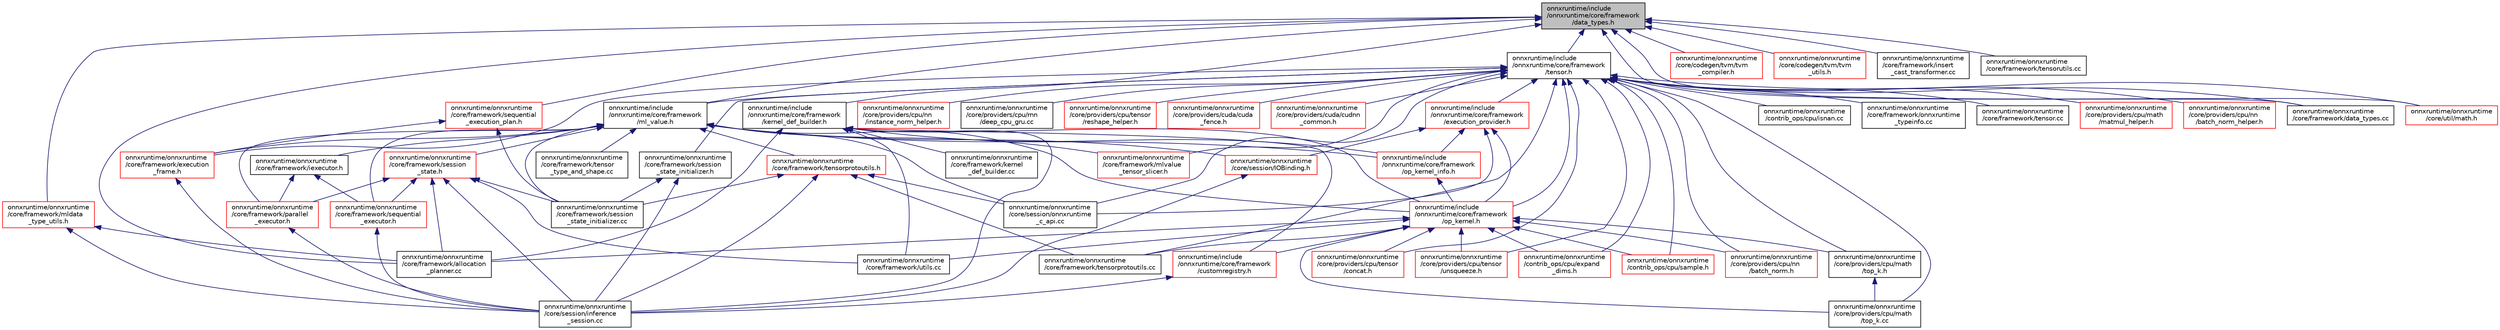 digraph "onnxruntime/include/onnxruntime/core/framework/data_types.h"
{
  edge [fontname="Helvetica",fontsize="10",labelfontname="Helvetica",labelfontsize="10"];
  node [fontname="Helvetica",fontsize="10",shape=record];
  Node23 [label="onnxruntime/include\l/onnxruntime/core/framework\l/data_types.h",height=0.2,width=0.4,color="black", fillcolor="grey75", style="filled", fontcolor="black"];
  Node23 -> Node24 [dir="back",color="midnightblue",fontsize="10",style="solid",fontname="Helvetica"];
  Node24 [label="onnxruntime/include\l/onnxruntime/core/framework\l/kernel_def_builder.h",height=0.2,width=0.4,color="black", fillcolor="white", style="filled",URL="$kernel__def__builder_8h.html"];
  Node24 -> Node25 [dir="back",color="midnightblue",fontsize="10",style="solid",fontname="Helvetica"];
  Node25 [label="onnxruntime/include\l/onnxruntime/core/framework\l/customregistry.h",height=0.2,width=0.4,color="red", fillcolor="white", style="filled",URL="$customregistry_8h.html"];
  Node25 -> Node30 [dir="back",color="midnightblue",fontsize="10",style="solid",fontname="Helvetica"];
  Node30 [label="onnxruntime/onnxruntime\l/core/session/inference\l_session.cc",height=0.2,width=0.4,color="black", fillcolor="white", style="filled",URL="$inference__session_8cc.html"];
  Node24 -> Node31 [dir="back",color="midnightblue",fontsize="10",style="solid",fontname="Helvetica"];
  Node31 [label="onnxruntime/include\l/onnxruntime/core/framework\l/op_kernel.h",height=0.2,width=0.4,color="red", fillcolor="white", style="filled",URL="$op__kernel_8h.html"];
  Node31 -> Node25 [dir="back",color="midnightblue",fontsize="10",style="solid",fontname="Helvetica"];
  Node31 -> Node45 [dir="back",color="midnightblue",fontsize="10",style="solid",fontname="Helvetica"];
  Node45 [label="onnxruntime/onnxruntime\l/contrib_ops/cpu/expand\l_dims.h",height=0.2,width=0.4,color="red", fillcolor="white", style="filled",URL="$expand__dims_8h.html"];
  Node31 -> Node47 [dir="back",color="midnightblue",fontsize="10",style="solid",fontname="Helvetica"];
  Node47 [label="onnxruntime/onnxruntime\l/contrib_ops/cpu/sample.h",height=0.2,width=0.4,color="red", fillcolor="white", style="filled",URL="$sample_8h.html"];
  Node31 -> Node56 [dir="back",color="midnightblue",fontsize="10",style="solid",fontname="Helvetica"];
  Node56 [label="onnxruntime/onnxruntime\l/core/framework/allocation\l_planner.cc",height=0.2,width=0.4,color="black", fillcolor="white", style="filled",URL="$allocation__planner_8cc.html"];
  Node31 -> Node74 [dir="back",color="midnightblue",fontsize="10",style="solid",fontname="Helvetica"];
  Node74 [label="onnxruntime/onnxruntime\l/core/framework/tensorprotoutils.cc",height=0.2,width=0.4,color="black", fillcolor="white", style="filled",URL="$tensorprotoutils_8cc.html"];
  Node31 -> Node77 [dir="back",color="midnightblue",fontsize="10",style="solid",fontname="Helvetica"];
  Node77 [label="onnxruntime/onnxruntime\l/core/framework/utils.cc",height=0.2,width=0.4,color="black", fillcolor="white", style="filled",URL="$utils_8cc.html"];
  Node31 -> Node101 [dir="back",color="midnightblue",fontsize="10",style="solid",fontname="Helvetica"];
  Node101 [label="onnxruntime/onnxruntime\l/core/providers/cpu/math\l/top_k.cc",height=0.2,width=0.4,color="black", fillcolor="white", style="filled",URL="$top__k_8cc.html"];
  Node31 -> Node102 [dir="back",color="midnightblue",fontsize="10",style="solid",fontname="Helvetica"];
  Node102 [label="onnxruntime/onnxruntime\l/core/providers/cpu/math\l/top_k.h",height=0.2,width=0.4,color="black", fillcolor="white", style="filled",URL="$top__k_8h.html"];
  Node102 -> Node101 [dir="back",color="midnightblue",fontsize="10",style="solid",fontname="Helvetica"];
  Node31 -> Node140 [dir="back",color="midnightblue",fontsize="10",style="solid",fontname="Helvetica"];
  Node140 [label="onnxruntime/onnxruntime\l/core/providers/cpu/nn\l/batch_norm.h",height=0.2,width=0.4,color="red", fillcolor="white", style="filled",URL="$cpu_2nn_2batch__norm_8h.html"];
  Node31 -> Node188 [dir="back",color="midnightblue",fontsize="10",style="solid",fontname="Helvetica"];
  Node188 [label="onnxruntime/onnxruntime\l/core/providers/cpu/tensor\l/concat.h",height=0.2,width=0.4,color="red", fillcolor="white", style="filled",URL="$cpu_2tensor_2concat_8h.html"];
  Node31 -> Node235 [dir="back",color="midnightblue",fontsize="10",style="solid",fontname="Helvetica"];
  Node235 [label="onnxruntime/onnxruntime\l/core/providers/cpu/tensor\l/unsqueeze.h",height=0.2,width=0.4,color="red", fillcolor="white", style="filled",URL="$cpu_2tensor_2unsqueeze_8h.html"];
  Node24 -> Node293 [dir="back",color="midnightblue",fontsize="10",style="solid",fontname="Helvetica"];
  Node293 [label="onnxruntime/include\l/onnxruntime/core/framework\l/op_kernel_info.h",height=0.2,width=0.4,color="red", fillcolor="white", style="filled",URL="$op__kernel__info_8h.html"];
  Node293 -> Node31 [dir="back",color="midnightblue",fontsize="10",style="solid",fontname="Helvetica"];
  Node24 -> Node56 [dir="back",color="midnightblue",fontsize="10",style="solid",fontname="Helvetica"];
  Node24 -> Node294 [dir="back",color="midnightblue",fontsize="10",style="solid",fontname="Helvetica"];
  Node294 [label="onnxruntime/onnxruntime\l/core/framework/kernel\l_def_builder.cc",height=0.2,width=0.4,color="black", fillcolor="white", style="filled",URL="$kernel__def__builder_8cc.html"];
  Node24 -> Node77 [dir="back",color="midnightblue",fontsize="10",style="solid",fontname="Helvetica"];
  Node24 -> Node30 [dir="back",color="midnightblue",fontsize="10",style="solid",fontname="Helvetica"];
  Node23 -> Node295 [dir="back",color="midnightblue",fontsize="10",style="solid",fontname="Helvetica"];
  Node295 [label="onnxruntime/include\l/onnxruntime/core/framework\l/ml_value.h",height=0.2,width=0.4,color="black", fillcolor="white", style="filled",URL="$ml__value_8h.html"];
  Node295 -> Node31 [dir="back",color="midnightblue",fontsize="10",style="solid",fontname="Helvetica"];
  Node295 -> Node293 [dir="back",color="midnightblue",fontsize="10",style="solid",fontname="Helvetica"];
  Node295 -> Node296 [dir="back",color="midnightblue",fontsize="10",style="solid",fontname="Helvetica"];
  Node296 [label="onnxruntime/onnxruntime\l/core/framework/execution\l_frame.h",height=0.2,width=0.4,color="red", fillcolor="white", style="filled",URL="$execution__frame_8h.html"];
  Node296 -> Node30 [dir="back",color="midnightblue",fontsize="10",style="solid",fontname="Helvetica"];
  Node295 -> Node297 [dir="back",color="midnightblue",fontsize="10",style="solid",fontname="Helvetica"];
  Node297 [label="onnxruntime/onnxruntime\l/core/framework/iexecutor.h",height=0.2,width=0.4,color="black", fillcolor="white", style="filled",URL="$iexecutor_8h.html"];
  Node297 -> Node298 [dir="back",color="midnightblue",fontsize="10",style="solid",fontname="Helvetica"];
  Node298 [label="onnxruntime/onnxruntime\l/core/framework/parallel\l_executor.h",height=0.2,width=0.4,color="red", fillcolor="white", style="filled",URL="$parallel__executor_8h.html"];
  Node298 -> Node30 [dir="back",color="midnightblue",fontsize="10",style="solid",fontname="Helvetica"];
  Node297 -> Node299 [dir="back",color="midnightblue",fontsize="10",style="solid",fontname="Helvetica"];
  Node299 [label="onnxruntime/onnxruntime\l/core/framework/sequential\l_executor.h",height=0.2,width=0.4,color="red", fillcolor="white", style="filled",URL="$sequential__executor_8h.html"];
  Node299 -> Node30 [dir="back",color="midnightblue",fontsize="10",style="solid",fontname="Helvetica"];
  Node295 -> Node300 [dir="back",color="midnightblue",fontsize="10",style="solid",fontname="Helvetica"];
  Node300 [label="onnxruntime/onnxruntime\l/core/framework/mlvalue\l_tensor_slicer.h",height=0.2,width=0.4,color="red", fillcolor="white", style="filled",URL="$mlvalue__tensor__slicer_8h.html"];
  Node295 -> Node298 [dir="back",color="midnightblue",fontsize="10",style="solid",fontname="Helvetica"];
  Node295 -> Node299 [dir="back",color="midnightblue",fontsize="10",style="solid",fontname="Helvetica"];
  Node295 -> Node302 [dir="back",color="midnightblue",fontsize="10",style="solid",fontname="Helvetica"];
  Node302 [label="onnxruntime/onnxruntime\l/core/framework/session\l_state.h",height=0.2,width=0.4,color="red", fillcolor="white", style="filled",URL="$session__state_8h.html"];
  Node302 -> Node56 [dir="back",color="midnightblue",fontsize="10",style="solid",fontname="Helvetica"];
  Node302 -> Node298 [dir="back",color="midnightblue",fontsize="10",style="solid",fontname="Helvetica"];
  Node302 -> Node299 [dir="back",color="midnightblue",fontsize="10",style="solid",fontname="Helvetica"];
  Node302 -> Node59 [dir="back",color="midnightblue",fontsize="10",style="solid",fontname="Helvetica"];
  Node59 [label="onnxruntime/onnxruntime\l/core/framework/session\l_state_initializer.cc",height=0.2,width=0.4,color="black", fillcolor="white", style="filled",URL="$session__state__initializer_8cc.html"];
  Node302 -> Node77 [dir="back",color="midnightblue",fontsize="10",style="solid",fontname="Helvetica"];
  Node302 -> Node30 [dir="back",color="midnightblue",fontsize="10",style="solid",fontname="Helvetica"];
  Node295 -> Node59 [dir="back",color="midnightblue",fontsize="10",style="solid",fontname="Helvetica"];
  Node295 -> Node303 [dir="back",color="midnightblue",fontsize="10",style="solid",fontname="Helvetica"];
  Node303 [label="onnxruntime/onnxruntime\l/core/framework/tensor\l_type_and_shape.cc",height=0.2,width=0.4,color="black", fillcolor="white", style="filled",URL="$tensor__type__and__shape_8cc.html"];
  Node295 -> Node304 [dir="back",color="midnightblue",fontsize="10",style="solid",fontname="Helvetica"];
  Node304 [label="onnxruntime/onnxruntime\l/core/framework/tensorprotoutils.h",height=0.2,width=0.4,color="red", fillcolor="white", style="filled",URL="$tensorprotoutils_8h.html"];
  Node304 -> Node59 [dir="back",color="midnightblue",fontsize="10",style="solid",fontname="Helvetica"];
  Node304 -> Node74 [dir="back",color="midnightblue",fontsize="10",style="solid",fontname="Helvetica"];
  Node304 -> Node30 [dir="back",color="midnightblue",fontsize="10",style="solid",fontname="Helvetica"];
  Node304 -> Node305 [dir="back",color="midnightblue",fontsize="10",style="solid",fontname="Helvetica"];
  Node305 [label="onnxruntime/onnxruntime\l/core/session/onnxruntime\l_c_api.cc",height=0.2,width=0.4,color="black", fillcolor="white", style="filled",URL="$onnxruntime__c__api_8cc.html"];
  Node295 -> Node306 [dir="back",color="midnightblue",fontsize="10",style="solid",fontname="Helvetica"];
  Node306 [label="onnxruntime/onnxruntime\l/core/session/IOBinding.h",height=0.2,width=0.4,color="red", fillcolor="white", style="filled",URL="$IOBinding_8h.html"];
  Node306 -> Node30 [dir="back",color="midnightblue",fontsize="10",style="solid",fontname="Helvetica"];
  Node295 -> Node305 [dir="back",color="midnightblue",fontsize="10",style="solid",fontname="Helvetica"];
  Node23 -> Node307 [dir="back",color="midnightblue",fontsize="10",style="solid",fontname="Helvetica"];
  Node307 [label="onnxruntime/include\l/onnxruntime/core/framework\l/tensor.h",height=0.2,width=0.4,color="black", fillcolor="white", style="filled",URL="$tensor_8h.html"];
  Node307 -> Node308 [dir="back",color="midnightblue",fontsize="10",style="solid",fontname="Helvetica"];
  Node308 [label="onnxruntime/include\l/onnxruntime/core/framework\l/execution_provider.h",height=0.2,width=0.4,color="red", fillcolor="white", style="filled",URL="$execution__provider_8h.html"];
  Node308 -> Node31 [dir="back",color="midnightblue",fontsize="10",style="solid",fontname="Helvetica"];
  Node308 -> Node293 [dir="back",color="midnightblue",fontsize="10",style="solid",fontname="Helvetica"];
  Node308 -> Node306 [dir="back",color="midnightblue",fontsize="10",style="solid",fontname="Helvetica"];
  Node308 -> Node305 [dir="back",color="midnightblue",fontsize="10",style="solid",fontname="Helvetica"];
  Node307 -> Node295 [dir="back",color="midnightblue",fontsize="10",style="solid",fontname="Helvetica"];
  Node307 -> Node31 [dir="back",color="midnightblue",fontsize="10",style="solid",fontname="Helvetica"];
  Node307 -> Node45 [dir="back",color="midnightblue",fontsize="10",style="solid",fontname="Helvetica"];
  Node307 -> Node47 [dir="back",color="midnightblue",fontsize="10",style="solid",fontname="Helvetica"];
  Node307 -> Node50 [dir="back",color="midnightblue",fontsize="10",style="solid",fontname="Helvetica"];
  Node50 [label="onnxruntime/onnxruntime\l/contrib_ops/cpu/isnan.cc",height=0.2,width=0.4,color="black", fillcolor="white", style="filled",URL="$isnan_8cc.html"];
  Node307 -> Node318 [dir="back",color="midnightblue",fontsize="10",style="solid",fontname="Helvetica"];
  Node318 [label="onnxruntime/onnxruntime\l/core/framework/data_types.cc",height=0.2,width=0.4,color="black", fillcolor="white", style="filled",URL="$data__types_8cc.html"];
  Node307 -> Node296 [dir="back",color="midnightblue",fontsize="10",style="solid",fontname="Helvetica"];
  Node307 -> Node300 [dir="back",color="midnightblue",fontsize="10",style="solid",fontname="Helvetica"];
  Node307 -> Node319 [dir="back",color="midnightblue",fontsize="10",style="solid",fontname="Helvetica"];
  Node319 [label="onnxruntime/onnxruntime\l/core/framework/onnxruntime\l_typeinfo.cc",height=0.2,width=0.4,color="black", fillcolor="white", style="filled",URL="$onnxruntime__typeinfo_8cc.html"];
  Node307 -> Node320 [dir="back",color="midnightblue",fontsize="10",style="solid",fontname="Helvetica"];
  Node320 [label="onnxruntime/onnxruntime\l/core/framework/session\l_state_initializer.h",height=0.2,width=0.4,color="black", fillcolor="white", style="filled",URL="$session__state__initializer_8h.html"];
  Node320 -> Node59 [dir="back",color="midnightblue",fontsize="10",style="solid",fontname="Helvetica"];
  Node320 -> Node30 [dir="back",color="midnightblue",fontsize="10",style="solid",fontname="Helvetica"];
  Node307 -> Node321 [dir="back",color="midnightblue",fontsize="10",style="solid",fontname="Helvetica"];
  Node321 [label="onnxruntime/onnxruntime\l/core/framework/tensor.cc",height=0.2,width=0.4,color="black", fillcolor="white", style="filled",URL="$tensor_8cc.html"];
  Node307 -> Node74 [dir="back",color="midnightblue",fontsize="10",style="solid",fontname="Helvetica"];
  Node307 -> Node322 [dir="back",color="midnightblue",fontsize="10",style="solid",fontname="Helvetica"];
  Node322 [label="onnxruntime/onnxruntime\l/core/providers/cpu/math\l/matmul_helper.h",height=0.2,width=0.4,color="red", fillcolor="white", style="filled",URL="$matmul__helper_8h.html"];
  Node307 -> Node101 [dir="back",color="midnightblue",fontsize="10",style="solid",fontname="Helvetica"];
  Node307 -> Node102 [dir="back",color="midnightblue",fontsize="10",style="solid",fontname="Helvetica"];
  Node307 -> Node140 [dir="back",color="midnightblue",fontsize="10",style="solid",fontname="Helvetica"];
  Node307 -> Node323 [dir="back",color="midnightblue",fontsize="10",style="solid",fontname="Helvetica"];
  Node323 [label="onnxruntime/onnxruntime\l/core/providers/cpu/nn\l/batch_norm_helper.h",height=0.2,width=0.4,color="red", fillcolor="white", style="filled",URL="$batch__norm__helper_8h.html"];
  Node307 -> Node324 [dir="back",color="midnightblue",fontsize="10",style="solid",fontname="Helvetica"];
  Node324 [label="onnxruntime/onnxruntime\l/core/providers/cpu/nn\l/instance_norm_helper.h",height=0.2,width=0.4,color="red", fillcolor="white", style="filled",URL="$instance__norm__helper_8h.html"];
  Node307 -> Node178 [dir="back",color="midnightblue",fontsize="10",style="solid",fontname="Helvetica"];
  Node178 [label="onnxruntime/onnxruntime\l/core/providers/cpu/rnn\l/deep_cpu_gru.cc",height=0.2,width=0.4,color="black", fillcolor="white", style="filled",URL="$deep__cpu__gru_8cc.html"];
  Node307 -> Node188 [dir="back",color="midnightblue",fontsize="10",style="solid",fontname="Helvetica"];
  Node307 -> Node325 [dir="back",color="midnightblue",fontsize="10",style="solid",fontname="Helvetica"];
  Node325 [label="onnxruntime/onnxruntime\l/core/providers/cpu/tensor\l/reshape_helper.h",height=0.2,width=0.4,color="red", fillcolor="white", style="filled",URL="$reshape__helper_8h.html"];
  Node307 -> Node235 [dir="back",color="midnightblue",fontsize="10",style="solid",fontname="Helvetica"];
  Node307 -> Node314 [dir="back",color="midnightblue",fontsize="10",style="solid",fontname="Helvetica"];
  Node314 [label="onnxruntime/onnxruntime\l/core/providers/cuda/cuda\l_fence.h",height=0.2,width=0.4,color="red", fillcolor="white", style="filled",URL="$cuda__fence_8h.html"];
  Node307 -> Node249 [dir="back",color="midnightblue",fontsize="10",style="solid",fontname="Helvetica"];
  Node249 [label="onnxruntime/onnxruntime\l/core/providers/cuda/cudnn\l_common.h",height=0.2,width=0.4,color="red", fillcolor="white", style="filled",URL="$cudnn__common_8h.html"];
  Node307 -> Node305 [dir="back",color="midnightblue",fontsize="10",style="solid",fontname="Helvetica"];
  Node307 -> Node326 [dir="back",color="midnightblue",fontsize="10",style="solid",fontname="Helvetica"];
  Node326 [label="onnxruntime/onnxruntime\l/core/util/math.h",height=0.2,width=0.4,color="red", fillcolor="white", style="filled",URL="$math_8h.html"];
  Node23 -> Node334 [dir="back",color="midnightblue",fontsize="10",style="solid",fontname="Helvetica"];
  Node334 [label="onnxruntime/onnxruntime\l/core/codegen/tvm/tvm\l_compiler.h",height=0.2,width=0.4,color="red", fillcolor="white", style="filled",URL="$tvm__compiler_8h.html"];
  Node23 -> Node336 [dir="back",color="midnightblue",fontsize="10",style="solid",fontname="Helvetica"];
  Node336 [label="onnxruntime/onnxruntime\l/core/codegen/tvm/tvm\l_utils.h",height=0.2,width=0.4,color="red", fillcolor="white", style="filled",URL="$tvm__utils_8h.html"];
  Node23 -> Node56 [dir="back",color="midnightblue",fontsize="10",style="solid",fontname="Helvetica"];
  Node23 -> Node318 [dir="back",color="midnightblue",fontsize="10",style="solid",fontname="Helvetica"];
  Node23 -> Node61 [dir="back",color="midnightblue",fontsize="10",style="solid",fontname="Helvetica"];
  Node61 [label="onnxruntime/onnxruntime\l/core/framework/insert\l_cast_transformer.cc",height=0.2,width=0.4,color="black", fillcolor="white", style="filled",URL="$insert__cast__transformer_8cc.html"];
  Node23 -> Node338 [dir="back",color="midnightblue",fontsize="10",style="solid",fontname="Helvetica"];
  Node338 [label="onnxruntime/onnxruntime\l/core/framework/mldata\l_type_utils.h",height=0.2,width=0.4,color="red", fillcolor="white", style="filled",URL="$mldata__type__utils_8h.html"];
  Node338 -> Node56 [dir="back",color="midnightblue",fontsize="10",style="solid",fontname="Helvetica"];
  Node338 -> Node30 [dir="back",color="midnightblue",fontsize="10",style="solid",fontname="Helvetica"];
  Node23 -> Node340 [dir="back",color="midnightblue",fontsize="10",style="solid",fontname="Helvetica"];
  Node340 [label="onnxruntime/onnxruntime\l/core/framework/sequential\l_execution_plan.h",height=0.2,width=0.4,color="red", fillcolor="white", style="filled",URL="$sequential__execution__plan_8h.html"];
  Node340 -> Node296 [dir="back",color="midnightblue",fontsize="10",style="solid",fontname="Helvetica"];
  Node340 -> Node59 [dir="back",color="midnightblue",fontsize="10",style="solid",fontname="Helvetica"];
  Node23 -> Node346 [dir="back",color="midnightblue",fontsize="10",style="solid",fontname="Helvetica"];
  Node346 [label="onnxruntime/onnxruntime\l/core/framework/tensorutils.cc",height=0.2,width=0.4,color="black", fillcolor="white", style="filled",URL="$tensorutils_8cc.html"];
  Node23 -> Node326 [dir="back",color="midnightblue",fontsize="10",style="solid",fontname="Helvetica"];
}
